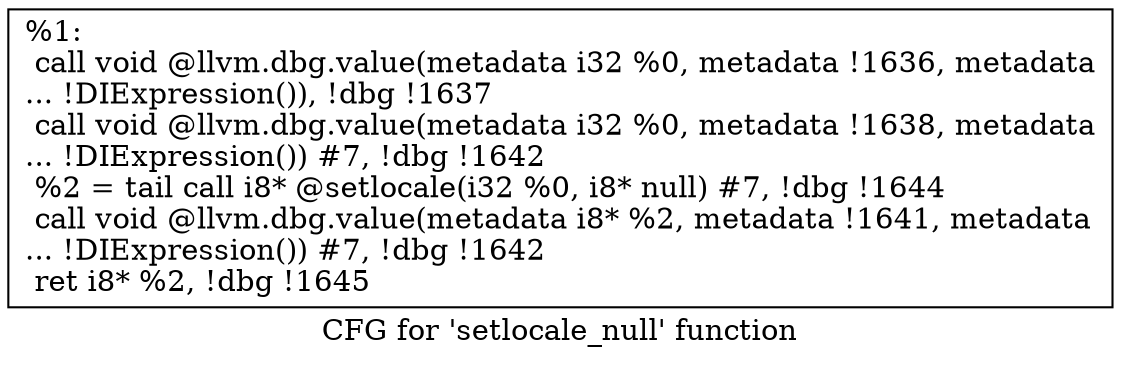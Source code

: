 digraph "CFG for 'setlocale_null' function" {
	label="CFG for 'setlocale_null' function";

	Node0x14bcaf0 [shape=record,label="{%1:\l  call void @llvm.dbg.value(metadata i32 %0, metadata !1636, metadata\l... !DIExpression()), !dbg !1637\l  call void @llvm.dbg.value(metadata i32 %0, metadata !1638, metadata\l... !DIExpression()) #7, !dbg !1642\l  %2 = tail call i8* @setlocale(i32 %0, i8* null) #7, !dbg !1644\l  call void @llvm.dbg.value(metadata i8* %2, metadata !1641, metadata\l... !DIExpression()) #7, !dbg !1642\l  ret i8* %2, !dbg !1645\l}"];
}
